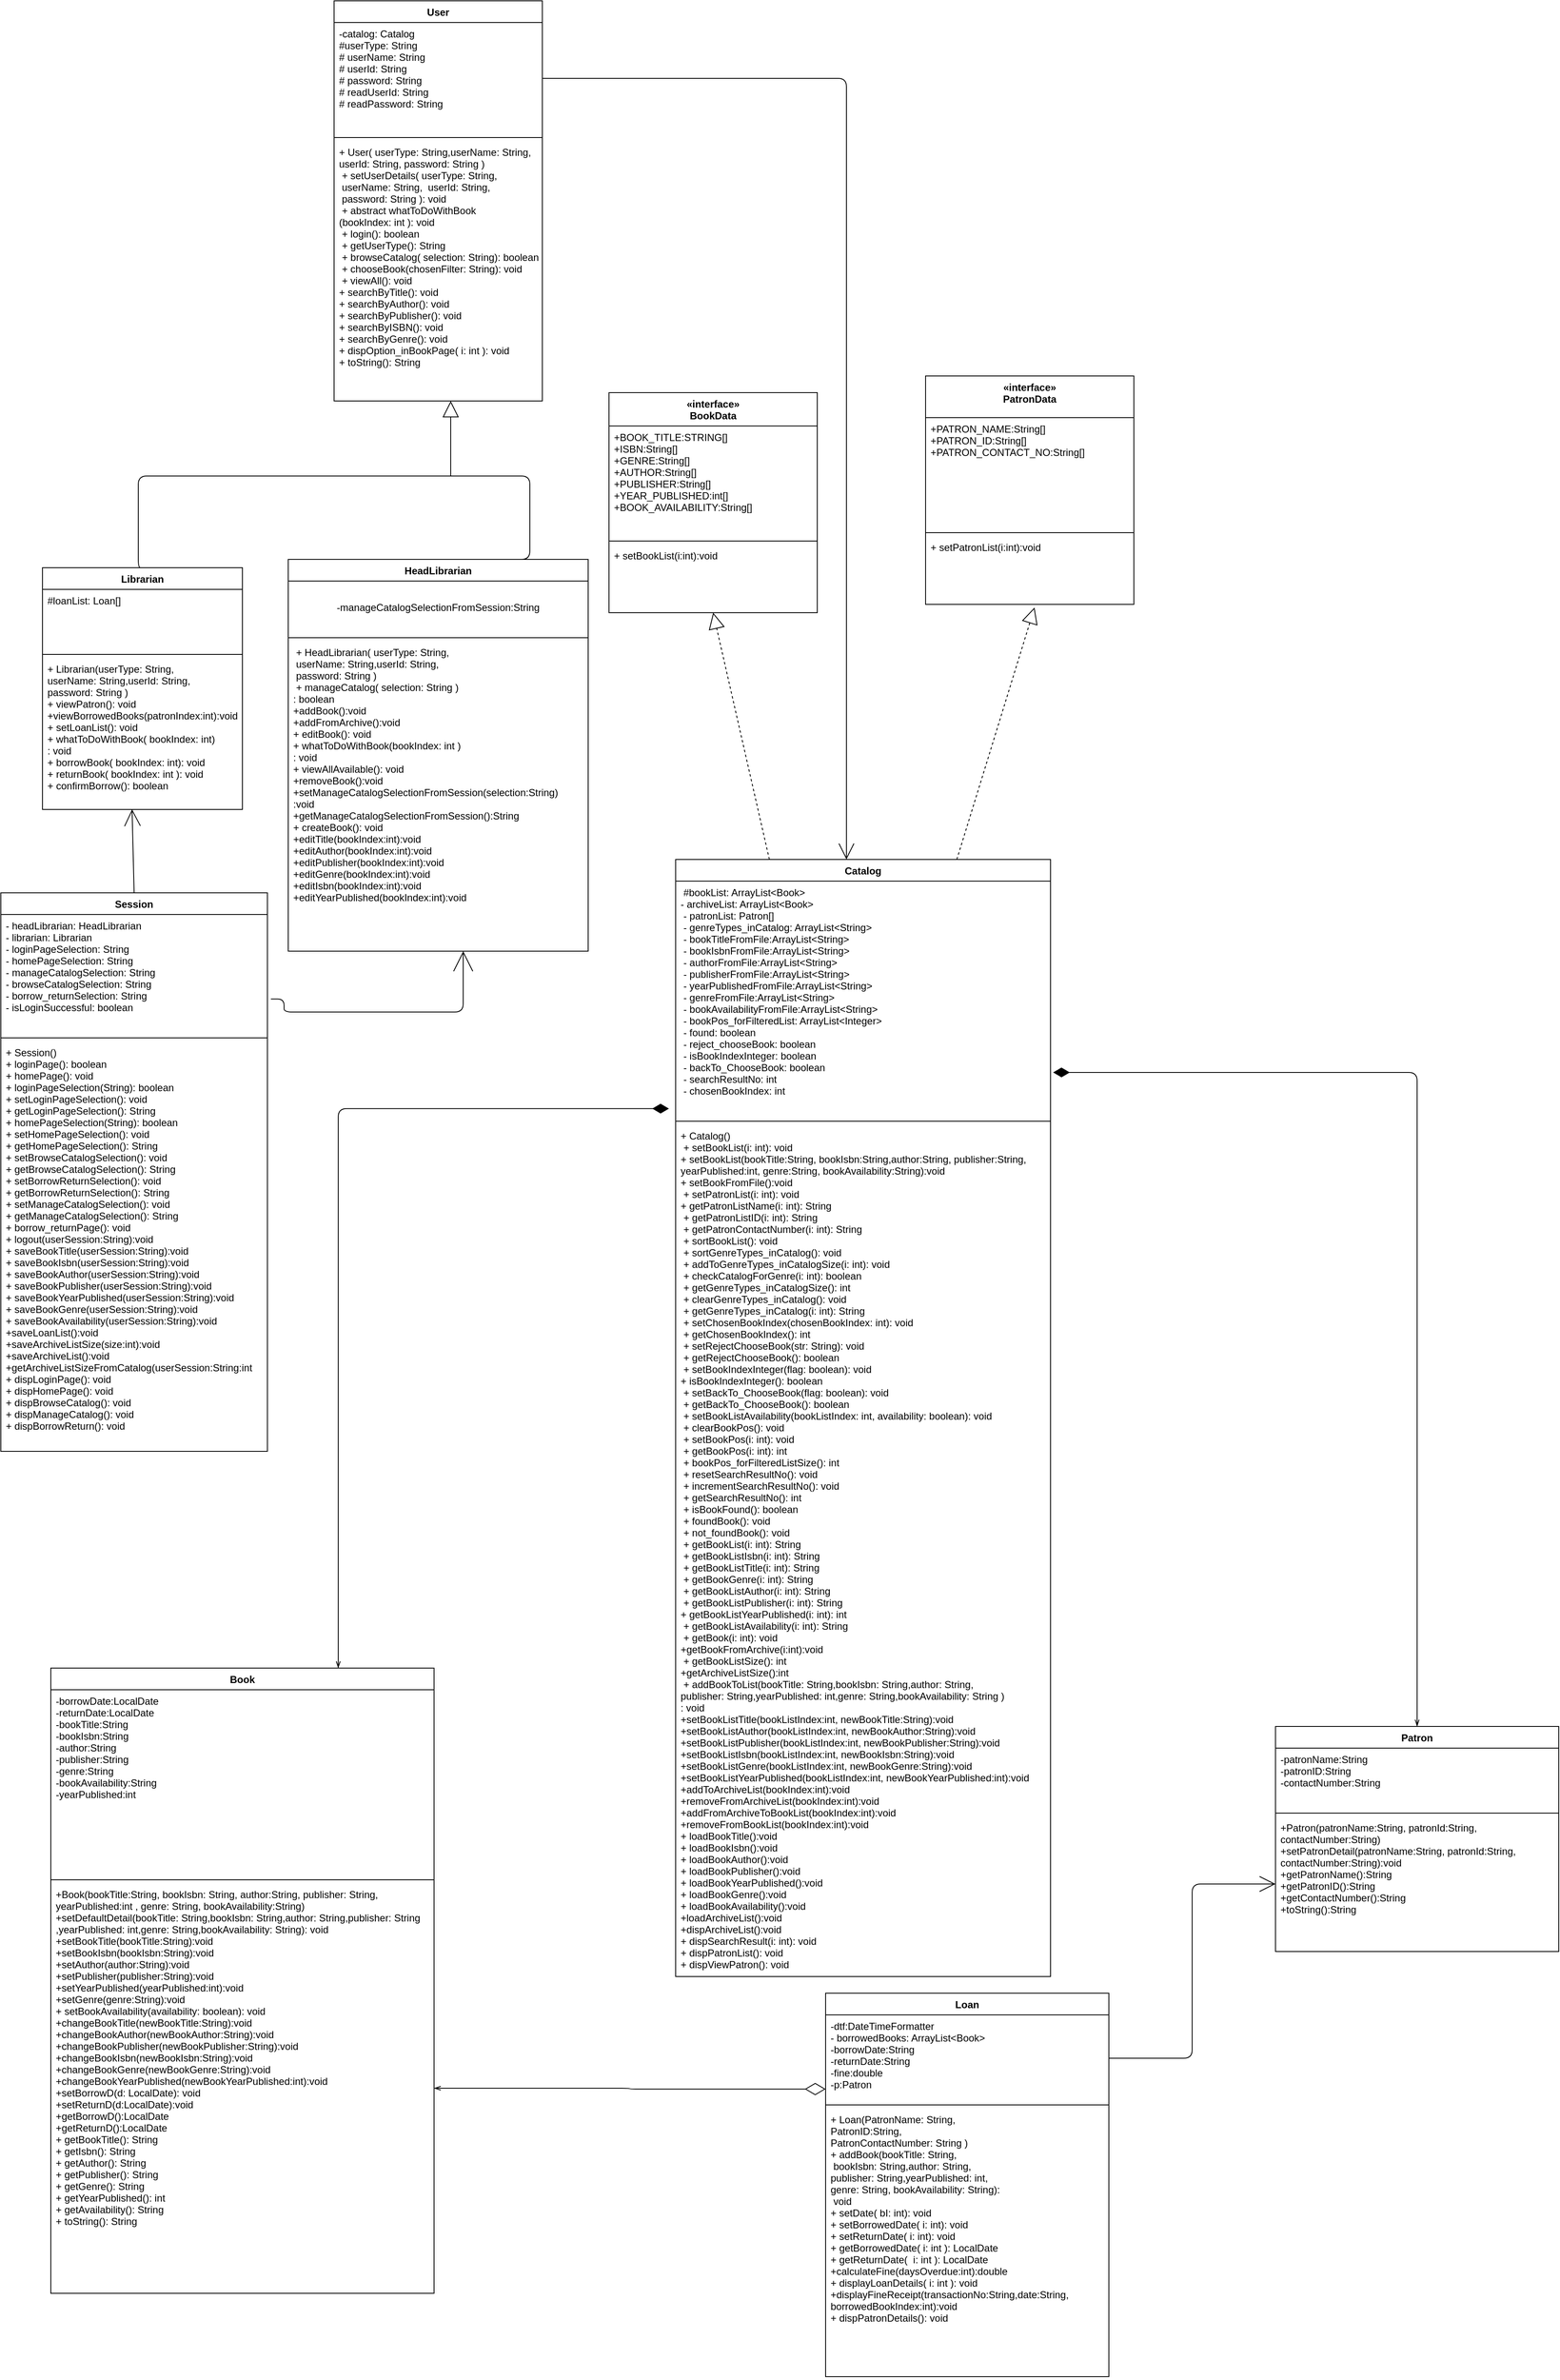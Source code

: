 <mxfile>
    <diagram id="8YS385IrpmPssAD0AtMK" name="Page-1">
        <mxGraphModel dx="857" dy="337" grid="1" gridSize="10" guides="1" tooltips="1" connect="1" arrows="1" fold="1" page="1" pageScale="1" pageWidth="5000" pageHeight="5000" math="0" shadow="0">
            <root>
                <mxCell id="0"/>
                <mxCell id="1" parent="0"/>
                <mxCell id="22" style="edgeStyle=orthogonalEdgeStyle;html=1;exitX=0.75;exitY=0;exitDx=0;exitDy=0;endArrow=diamondThin;endFill=1;endSize=17;startArrow=openThin;startFill=0;entryX=-0.018;entryY=0.961;entryDx=0;entryDy=0;entryPerimeter=0;" parent="1" source="6" target="11" edge="1">
                    <mxGeometry relative="1" as="geometry">
                        <mxPoint x="1640" y="1850" as="targetPoint"/>
                    </mxGeometry>
                </mxCell>
                <mxCell id="6" value="Book" style="swimlane;fontStyle=1;align=center;verticalAlign=top;childLayout=stackLayout;horizontal=1;startSize=26;horizontalStack=0;resizeParent=1;resizeParentMax=0;resizeLast=0;collapsible=1;marginBottom=0;" parent="1" vertex="1">
                    <mxGeometry x="1030" y="2360" width="460" height="750" as="geometry"/>
                </mxCell>
                <mxCell id="7" value="-borrowDate:LocalDate&#10;-returnDate:LocalDate&#10;-bookTitle:String&#10;-bookIsbn:String&#10;-author:String&#10;-publisher:String&#10;-genre:String&#10;-bookAvailability:String&#10;-yearPublished:int" style="text;strokeColor=none;fillColor=none;align=left;verticalAlign=top;spacingLeft=4;spacingRight=4;overflow=hidden;rotatable=0;points=[[0,0.5],[1,0.5]];portConstraint=eastwest;" parent="6" vertex="1">
                    <mxGeometry y="26" width="460" height="224" as="geometry"/>
                </mxCell>
                <mxCell id="8" value="" style="line;strokeWidth=1;fillColor=none;align=left;verticalAlign=middle;spacingTop=-1;spacingLeft=3;spacingRight=3;rotatable=0;labelPosition=right;points=[];portConstraint=eastwest;strokeColor=inherit;" parent="6" vertex="1">
                    <mxGeometry y="250" width="460" height="8" as="geometry"/>
                </mxCell>
                <mxCell id="9" value="+Book(bookTitle:String, bookIsbn: String, author:String, publisher: String, &#10;yearPublished:int , genre: String, bookAvailability:String)&#10;+setDefaultDetail(bookTitle: String,bookIsbn: String,author: String,publisher: String&#10;,yearPublished: int,genre: String,bookAvailability: String): void  &#10;+setBookTitle(bookTitle:String):void&#10;+setBookIsbn(bookIsbn:String):void&#10;+setAuthor(author:String):void&#10;+setPublisher(publisher:String):void&#10;+setYearPublished(yearPublished:int):void&#10;+setGenre(genre:String):void&#10;+ setBookAvailability(availability: boolean): void &#10;+changeBookTitle(newBookTitle:String):void&#10;+changeBookAuthor(newBookAuthor:String):void&#10;+changeBookPublisher(newBookPublisher:String):void&#10;+changeBookIsbn(newBookIsbn:String):void&#10;+changeBookGenre(newBookGenre:String):void&#10;+changeBookYearPublished(newBookYearPublished:int):void&#10;+setBorrowD(d: LocalDate): void&#10;+setReturnD(d:LocalDate):void&#10;+getBorrowD():LocalDate&#10;+getReturnD():LocalDate&#10;+ getBookTitle(): String&#10;+ getIsbn(): String&#10;+ getAuthor(): String&#10;+ getPublisher(): String&#10;+ getGenre(): String &#10;+ getYearPublished(): int&#10;+ getAvailability(): String&#10;+ toString(): String&#10;&#10;" style="text;strokeColor=none;fillColor=none;align=left;verticalAlign=top;spacingLeft=4;spacingRight=4;overflow=hidden;rotatable=0;points=[[0,0.5],[1,0.5]];portConstraint=eastwest;" parent="6" vertex="1">
                    <mxGeometry y="258" width="460" height="492" as="geometry"/>
                </mxCell>
                <mxCell id="27" style="html=1;exitX=0.25;exitY=0;exitDx=0;exitDy=0;endArrow=block;endFill=0;endSize=17;dashed=1;entryX=0.5;entryY=1;entryDx=0;entryDy=0;" parent="1" source="10" target="77" edge="1">
                    <mxGeometry relative="1" as="geometry">
                        <mxPoint x="1840" y="1120" as="targetPoint"/>
                    </mxGeometry>
                </mxCell>
                <mxCell id="28" style="html=1;exitX=0.75;exitY=0;exitDx=0;exitDy=0;endArrow=block;endFill=0;endSize=17;dashed=1;entryX=0.523;entryY=1.046;entryDx=0;entryDy=0;entryPerimeter=0;" parent="1" source="10" target="84" edge="1">
                    <mxGeometry relative="1" as="geometry">
                        <mxPoint x="2220" y="1110" as="targetPoint"/>
                    </mxGeometry>
                </mxCell>
                <mxCell id="10" value="Catalog" style="swimlane;fontStyle=1;align=center;verticalAlign=top;childLayout=stackLayout;horizontal=1;startSize=26;horizontalStack=0;resizeParent=1;resizeParentMax=0;resizeLast=0;collapsible=1;marginBottom=0;" parent="1" vertex="1">
                    <mxGeometry x="1780" y="1390" width="450" height="1340" as="geometry"/>
                </mxCell>
                <mxCell id="11" value=" #bookList: ArrayList&lt;Book&gt; &#10;- archiveList: ArrayList&lt;Book&gt; &#10; - patronList: Patron[]  &#10; - genreTypes_inCatalog: ArrayList&lt;String&gt; &#10; - bookTitleFromFile:ArrayList&lt;String&gt;&#10; - bookIsbnFromFile:ArrayList&lt;String&gt;&#10; - authorFromFile:ArrayList&lt;String&gt;&#10; - publisherFromFile:ArrayList&lt;String&gt;&#10; - yearPublishedFromFile:ArrayList&lt;String&gt;&#10; - genreFromFile:ArrayList&lt;String&gt;&#10; - bookAvailabilityFromFile:ArrayList&lt;String&gt;&#10; - bookPos_forFilteredList: ArrayList&lt;Integer&gt; &#10; - found: boolean        &#10; - reject_chooseBook: boolean &#10; - isBookIndexInteger: boolean &#10; - backTo_ChooseBook: boolean &#10; - searchResultNo: int   &#10; - chosenBookIndex: int" style="text;strokeColor=none;fillColor=none;align=left;verticalAlign=top;spacingLeft=4;spacingRight=4;overflow=hidden;rotatable=0;points=[[0,0.5],[1,0.5]];portConstraint=eastwest;" parent="10" vertex="1">
                    <mxGeometry y="26" width="450" height="284" as="geometry"/>
                </mxCell>
                <mxCell id="12" value="" style="line;strokeWidth=1;fillColor=none;align=left;verticalAlign=middle;spacingTop=-1;spacingLeft=3;spacingRight=3;rotatable=0;labelPosition=right;points=[];portConstraint=eastwest;strokeColor=inherit;" parent="10" vertex="1">
                    <mxGeometry y="310" width="450" height="8" as="geometry"/>
                </mxCell>
                <mxCell id="13" value="+ Catalog()            &#10; + setBookList(i: int): void &#10;+ setBookList(bookTitle:String, bookIsbn:String,author:String, publisher:String,&#10;yearPublished:int, genre:String, bookAvailability:String):void&#10;+ setBookFromFile():void&#10; + setPatronList(i: int): void &#10;+ getPatronListName(i: int): String &#10; + getPatronListID(i: int): String &#10; + getPatronContactNumber(i: int): String &#10; + sortBookList(): void  &#10; + sortGenreTypes_inCatalog(): void &#10; + addToGenreTypes_inCatalogSize(i: int): void &#10; + checkCatalogForGenre(i: int): boolean &#10; + getGenreTypes_inCatalogSize(): int &#10; + clearGenreTypes_inCatalog(): void &#10; + getGenreTypes_inCatalog(i: int): String &#10; + setChosenBookIndex(chosenBookIndex: int): void &#10; + getChosenBookIndex(): int &#10; + setRejectChooseBook(str: String): void &#10; + getRejectChooseBook(): boolean &#10; + setBookIndexInteger(flag: boolean): void &#10;+ isBookIndexInteger(): boolean &#10; + setBackTo_ChooseBook(flag: boolean): void &#10; + getBackTo_ChooseBook(): boolean &#10; + setBookListAvailability(bookListIndex: int, availability: boolean): void &#10; + clearBookPos(): void &#10; + setBookPos(i: int): void &#10; + getBookPos(i: int): int &#10; + bookPos_forFilteredListSize(): int &#10; + resetSearchResultNo(): void &#10; + incrementSearchResultNo(): void &#10; + getSearchResultNo(): int &#10; + isBookFound(): boolean &#10; + foundBook(): void   &#10; + not_foundBook(): void&#10; + getBookList(i: int): String &#10; + getBookListIsbn(i: int): String &#10; + getBookListTitle(i: int): String &#10; + getBookGenre(i: int): String &#10; + getBookListAuthor(i: int): String &#10; + getBookListPublisher(i: int): String &#10;+ getBookListYearPublished(i: int): int &#10; + getBookListAvailability(i: int): String &#10; + getBook(i: int): void &#10;+getBookFromArchive(i:int):void&#10; + getBookListSize(): int&#10;+getArchiveListSize():int&#10; + addBookToList(bookTitle: String,bookIsbn: String,author: String,&#10;publisher: String,yearPublished: int,genre: String,bookAvailability: String )&#10;: void   &#10;+setBookListTitle(bookListIndex:int, newBookTitle:String):void&#10;+setBookListAuthor(bookListIndex:int, newBookAuthor:String):void&#10;+setBookListPublisher(bookListIndex:int, newBookPublisher:String):void&#10;+setBookListIsbn(bookListIndex:int, newBookIsbn:String):void&#10;+setBookListGenre(bookListIndex:int, newBookGenre:String):void&#10;+setBookListYearPublished(bookListIndex:int, newBookYearPublished:int):void&#10;+addToArchiveList(bookIndex:int):void&#10;+removeFromArchiveList(bookIndex:int):void&#10;+addFromArchiveToBookList(bookIndex:int):void&#10;+removeFromBookList(bookIndex:int):void&#10;+ loadBookTitle():void  &#10;+ loadBookIsbn():void  &#10;+ loadBookAuthor():void  &#10;+ loadBookPublisher():void  &#10;+ loadBookYearPublished():void  &#10;+ loadBookGenre():void  &#10;+ loadBookAvailability():void    &#10;+loadArchiveList():void&#10;+dispArchiveList():void     &#10;+ dispSearchResult(i: int): void &#10;+ dispPatronList(): void &#10;+ dispViewPatron(): void " style="text;strokeColor=none;fillColor=none;align=left;verticalAlign=top;spacingLeft=4;spacingRight=4;overflow=hidden;rotatable=0;points=[[0,0.5],[1,0.5]];portConstraint=eastwest;" parent="10" vertex="1">
                    <mxGeometry y="318" width="450" height="1022" as="geometry"/>
                </mxCell>
                <mxCell id="14" value="Loan" style="swimlane;fontStyle=1;align=center;verticalAlign=top;childLayout=stackLayout;horizontal=1;startSize=26;horizontalStack=0;resizeParent=1;resizeParentMax=0;resizeLast=0;collapsible=1;marginBottom=0;" parent="1" vertex="1">
                    <mxGeometry x="1960" y="2750" width="340" height="460" as="geometry"/>
                </mxCell>
                <mxCell id="15" value="-dtf:DateTimeFormatter&#10;- borrowedBooks: ArrayList&lt;Book&gt;&#10;-borrowDate:String&#10;-returnDate:String&#10;-fine:double&#10;-p:Patron" style="text;strokeColor=none;fillColor=none;align=left;verticalAlign=top;spacingLeft=4;spacingRight=4;overflow=hidden;rotatable=0;points=[[0,0.5],[1,0.5]];portConstraint=eastwest;" parent="14" vertex="1">
                    <mxGeometry y="26" width="340" height="104" as="geometry"/>
                </mxCell>
                <mxCell id="16" value="" style="line;strokeWidth=1;fillColor=none;align=left;verticalAlign=middle;spacingTop=-1;spacingLeft=3;spacingRight=3;rotatable=0;labelPosition=right;points=[];portConstraint=eastwest;strokeColor=inherit;" parent="14" vertex="1">
                    <mxGeometry y="130" width="340" height="8" as="geometry"/>
                </mxCell>
                <mxCell id="17" value="+ Loan(PatronName: String, &#10;PatronID:String, &#10;PatronContactNumber: String )&#10;+ addBook(bookTitle: String,&#10; bookIsbn: String,author: String, &#10;publisher: String,yearPublished: int,&#10;genre: String, bookAvailability: String):&#10; void            &#10;+ setDate( bI: int): void &#10;+ setBorrowedDate( i: int): void &#10;+ setReturnDate( i: int): void                                            &#10;+ getBorrowedDate( i: int ): LocalDate &#10;+ getReturnDate(  i: int ): LocalDate &#10;+calculateFine(daysOverdue:int):double&#10;+ displayLoanDetails( i: int ): void&#10;+displayFineReceipt(transactionNo:String,date:String,&#10;borrowedBookIndex:int):void&#10;+ dispPatronDetails(): void    " style="text;strokeColor=none;fillColor=none;align=left;verticalAlign=top;spacingLeft=4;spacingRight=4;overflow=hidden;rotatable=0;points=[[0,0.5],[1,0.5]];portConstraint=eastwest;" parent="14" vertex="1">
                    <mxGeometry y="138" width="340" height="322" as="geometry"/>
                </mxCell>
                <mxCell id="24" style="edgeStyle=orthogonalEdgeStyle;html=1;exitX=0.5;exitY=0;exitDx=0;exitDy=0;entryX=1.007;entryY=0.808;entryDx=0;entryDy=0;entryPerimeter=0;endArrow=diamondThin;endFill=1;endSize=17;startArrow=openThin;startFill=0;" parent="1" source="18" target="11" edge="1">
                    <mxGeometry relative="1" as="geometry"/>
                </mxCell>
                <mxCell id="18" value="Patron" style="swimlane;fontStyle=1;align=center;verticalAlign=top;childLayout=stackLayout;horizontal=1;startSize=26;horizontalStack=0;resizeParent=1;resizeParentMax=0;resizeLast=0;collapsible=1;marginBottom=0;" parent="1" vertex="1">
                    <mxGeometry x="2500" y="2430" width="340" height="270" as="geometry"/>
                </mxCell>
                <mxCell id="19" value="-patronName:String&#10;-patronID:String&#10;-contactNumber:String&#10;" style="text;strokeColor=none;fillColor=none;align=left;verticalAlign=top;spacingLeft=4;spacingRight=4;overflow=hidden;rotatable=0;points=[[0,0.5],[1,0.5]];portConstraint=eastwest;" parent="18" vertex="1">
                    <mxGeometry y="26" width="340" height="74" as="geometry"/>
                </mxCell>
                <mxCell id="20" value="" style="line;strokeWidth=1;fillColor=none;align=left;verticalAlign=middle;spacingTop=-1;spacingLeft=3;spacingRight=3;rotatable=0;labelPosition=right;points=[];portConstraint=eastwest;strokeColor=inherit;" parent="18" vertex="1">
                    <mxGeometry y="100" width="340" height="8" as="geometry"/>
                </mxCell>
                <mxCell id="21" value="+Patron(patronName:String, patronId:String,&#10;contactNumber:String)&#10;+setPatronDetail(patronName:String, patronId:String,&#10;contactNumber:String):void&#10;+getPatronName():String&#10;+getPatronID():String&#10;+getContactNumber():String&#10;+toString():String" style="text;strokeColor=none;fillColor=none;align=left;verticalAlign=top;spacingLeft=4;spacingRight=4;overflow=hidden;rotatable=0;points=[[0,0.5],[1,0.5]];portConstraint=eastwest;" parent="18" vertex="1">
                    <mxGeometry y="108" width="340" height="162" as="geometry"/>
                </mxCell>
                <mxCell id="29" value="User" style="swimlane;fontStyle=1;align=center;verticalAlign=top;childLayout=stackLayout;horizontal=1;startSize=26;horizontalStack=0;resizeParent=1;resizeParentMax=0;resizeLast=0;collapsible=1;marginBottom=0;" parent="1" vertex="1">
                    <mxGeometry x="1370" y="360" width="250" height="480" as="geometry"/>
                </mxCell>
                <mxCell id="30" value="-catalog: Catalog     &#10;#userType: String     &#10;# userName: String     &#10;# userId: String       &#10;# password: String     &#10;# readUserId: String  &#10;# readPassword: String " style="text;strokeColor=none;fillColor=none;align=left;verticalAlign=top;spacingLeft=4;spacingRight=4;overflow=hidden;rotatable=0;points=[[0,0.5],[1,0.5]];portConstraint=eastwest;" parent="29" vertex="1">
                    <mxGeometry y="26" width="250" height="134" as="geometry"/>
                </mxCell>
                <mxCell id="31" value="" style="line;strokeWidth=1;fillColor=none;align=left;verticalAlign=middle;spacingTop=-1;spacingLeft=3;spacingRight=3;rotatable=0;labelPosition=right;points=[];portConstraint=eastwest;strokeColor=inherit;" parent="29" vertex="1">
                    <mxGeometry y="160" width="250" height="8" as="geometry"/>
                </mxCell>
                <mxCell id="32" value="+ User( userType: String,userName: String, &#10;userId: String, password: String )                      &#10; + setUserDetails( userType: String,&#10; userName: String,  userId: String,&#10; password: String ): void                &#10; + abstract whatToDoWithBook&#10;(bookIndex: int ): void                &#10; + login(): boolean    &#10; + getUserType(): String &#10; + browseCatalog( selection: String): boolean             &#10; + chooseBook(chosenFilter: String): void                &#10; + viewAll(): void       &#10;+ searchByTitle(): void &#10;+ searchByAuthor(): void&#10;+ searchByPublisher(): void &#10;+ searchByISBN(): void &#10;+ searchByGenre(): void&#10;+ dispOption_inBookPage( i: int ): void                &#10;+ toString(): String   " style="text;strokeColor=none;fillColor=none;align=left;verticalAlign=top;spacingLeft=4;spacingRight=4;overflow=hidden;rotatable=0;points=[[0,0.5],[1,0.5]];portConstraint=eastwest;" parent="29" vertex="1">
                    <mxGeometry y="168" width="250" height="312" as="geometry"/>
                </mxCell>
                <mxCell id="41" style="edgeStyle=elbowEdgeStyle;html=1;endArrow=block;endFill=0;endSize=17;" parent="1" target="32" edge="1">
                    <mxGeometry relative="1" as="geometry">
                        <mxPoint x="1510" y="930" as="sourcePoint"/>
                        <mxPoint x="1450" y="740" as="targetPoint"/>
                        <Array as="points"/>
                    </mxGeometry>
                </mxCell>
                <mxCell id="71" style="edgeStyle=orthogonalEdgeStyle;html=1;exitX=0.5;exitY=0;exitDx=0;exitDy=0;endArrow=none;endFill=0;" parent="1" source="33" edge="1">
                    <mxGeometry relative="1" as="geometry">
                        <mxPoint x="1510" y="930.0" as="targetPoint"/>
                        <Array as="points">
                            <mxPoint x="1605" y="930"/>
                        </Array>
                    </mxGeometry>
                </mxCell>
                <mxCell id="33" value="HeadLibrarian" style="swimlane;fontStyle=1;align=center;verticalAlign=top;childLayout=stackLayout;horizontal=1;startSize=26;horizontalStack=0;resizeParent=1;resizeParentMax=0;resizeLast=0;collapsible=1;marginBottom=0;" parent="1" vertex="1">
                    <mxGeometry x="1315" y="1030" width="360" height="470" as="geometry"/>
                </mxCell>
                <mxCell id="72" value="-manageCatalogSelectionFromSession:String" style="text;strokeColor=none;align=center;fillColor=none;html=1;verticalAlign=middle;whiteSpace=wrap;rounded=0;" parent="33" vertex="1">
                    <mxGeometry y="26" width="360" height="64" as="geometry"/>
                </mxCell>
                <mxCell id="35" value="" style="line;strokeWidth=1;fillColor=none;align=left;verticalAlign=middle;spacingTop=-1;spacingLeft=3;spacingRight=3;rotatable=0;labelPosition=right;points=[];portConstraint=eastwest;strokeColor=inherit;" parent="33" vertex="1">
                    <mxGeometry y="90" width="360" height="8" as="geometry"/>
                </mxCell>
                <mxCell id="36" value=" + HeadLibrarian( userType: String, &#10; userName: String,userId: String,   &#10; password: String )                  &#10; + manageCatalog( selection: String )&#10;: boolean&#10;+addBook():void&#10;+addFromArchive():void           &#10;+ editBook(): void   &#10;+ whatToDoWithBook(bookIndex: int )&#10;: void               &#10;+ viewAllAvailable(): void &#10;+removeBook():void&#10;+setManageCatalogSelectionFromSession(selection:String)&#10;:void&#10;+getManageCatalogSelectionFromSession():String&#10;+ createBook(): void &#10;+editTitle(bookIndex:int):void&#10;+editAuthor(bookIndex:int):void&#10;+editPublisher(bookIndex:int):void&#10;+editGenre(bookIndex:int):void&#10;+editIsbn(bookIndex:int):void&#10;+editYearPublished(bookIndex:int):void&#10;" style="text;strokeColor=none;fillColor=none;align=left;verticalAlign=top;spacingLeft=4;spacingRight=4;overflow=hidden;rotatable=0;points=[[0,0.5],[1,0.5]];portConstraint=eastwest;" parent="33" vertex="1">
                    <mxGeometry y="98" width="360" height="372" as="geometry"/>
                </mxCell>
                <mxCell id="43" style="edgeStyle=elbowEdgeStyle;html=1;exitX=0.5;exitY=0;exitDx=0;exitDy=0;endArrow=none;endFill=0;endSize=17;" parent="1" source="37" edge="1">
                    <mxGeometry relative="1" as="geometry">
                        <mxPoint x="1510" y="930" as="targetPoint"/>
                        <Array as="points">
                            <mxPoint x="1135" y="1010"/>
                            <mxPoint x="1260" y="990"/>
                            <mxPoint x="1330" y="1020"/>
                        </Array>
                    </mxGeometry>
                </mxCell>
                <mxCell id="37" value="Librarian" style="swimlane;fontStyle=1;align=center;verticalAlign=top;childLayout=stackLayout;horizontal=1;startSize=26;horizontalStack=0;resizeParent=1;resizeParentMax=0;resizeLast=0;collapsible=1;marginBottom=0;" parent="1" vertex="1">
                    <mxGeometry x="1020" y="1040" width="240" height="290" as="geometry"/>
                </mxCell>
                <mxCell id="38" value="#loanList: Loan[]" style="text;strokeColor=none;fillColor=none;align=left;verticalAlign=top;spacingLeft=4;spacingRight=4;overflow=hidden;rotatable=0;points=[[0,0.5],[1,0.5]];portConstraint=eastwest;" parent="37" vertex="1">
                    <mxGeometry y="26" width="240" height="74" as="geometry"/>
                </mxCell>
                <mxCell id="39" value="" style="line;strokeWidth=1;fillColor=none;align=left;verticalAlign=middle;spacingTop=-1;spacingLeft=3;spacingRight=3;rotatable=0;labelPosition=right;points=[];portConstraint=eastwest;strokeColor=inherit;" parent="37" vertex="1">
                    <mxGeometry y="100" width="240" height="8" as="geometry"/>
                </mxCell>
                <mxCell id="40" value="+ Librarian(userType: String, &#10;userName: String,userId: String, &#10;password: String )                  &#10;+ viewPatron(): void&#10;+viewBorrowedBooks(patronIndex:int):void &#10;+ setLoanList(): void &#10;+ whatToDoWithBook( bookIndex: int)&#10;: void  &#10;+ borrowBook( bookIndex: int): void  &#10;+ returnBook( bookIndex: int ): void    &#10;+ confirmBorrow(): boolean " style="text;strokeColor=none;fillColor=none;align=left;verticalAlign=top;spacingLeft=4;spacingRight=4;overflow=hidden;rotatable=0;points=[[0,0.5],[1,0.5]];portConstraint=eastwest;" parent="37" vertex="1">
                    <mxGeometry y="108" width="240" height="182" as="geometry"/>
                </mxCell>
                <mxCell id="44" style="edgeStyle=elbowEdgeStyle;html=1;exitX=1;exitY=0.5;exitDx=0;exitDy=0;endArrow=open;endFill=0;endSize=17;" parent="1" source="30" edge="1">
                    <mxGeometry relative="1" as="geometry">
                        <mxPoint x="1985" y="1390" as="targetPoint"/>
                        <Array as="points">
                            <mxPoint x="1985" y="1470"/>
                        </Array>
                    </mxGeometry>
                </mxCell>
                <mxCell id="47" style="edgeStyle=elbowEdgeStyle;html=1;exitX=1;exitY=0.5;exitDx=0;exitDy=0;entryX=0;entryY=0.25;entryDx=0;entryDy=0;endArrow=diamondThin;endFill=0;endSize=22;startArrow=openThin;startFill=0;" parent="1" source="9" target="14" edge="1">
                    <mxGeometry relative="1" as="geometry"/>
                </mxCell>
                <mxCell id="48" style="edgeStyle=elbowEdgeStyle;html=1;exitX=0;exitY=0.5;exitDx=0;exitDy=0;entryX=1;entryY=0.5;entryDx=0;entryDy=0;endArrow=none;endFill=0;endSize=17;startArrow=open;startFill=0;startSize=17;" parent="1" source="21" target="15" edge="1">
                    <mxGeometry relative="1" as="geometry"/>
                </mxCell>
                <mxCell id="49" value="Session" style="swimlane;fontStyle=1;align=center;verticalAlign=top;childLayout=stackLayout;horizontal=1;startSize=26;horizontalStack=0;resizeParent=1;resizeParentMax=0;resizeLast=0;collapsible=1;marginBottom=0;" parent="1" vertex="1">
                    <mxGeometry x="970" y="1430" width="320" height="670" as="geometry"/>
                </mxCell>
                <mxCell id="50" value="- headLibrarian: HeadLibrarian &#10;- librarian: Librarian &#10;- loginPageSelection: String &#10;- homePageSelection: String &#10;- manageCatalogSelection: String &#10;- browseCatalogSelection: String &#10;- borrow_returnSelection: String&#10;- isLoginSuccessful: boolean" style="text;strokeColor=none;fillColor=none;align=left;verticalAlign=top;spacingLeft=4;spacingRight=4;overflow=hidden;rotatable=0;points=[[0,0.5],[1,0.5]];portConstraint=eastwest;" parent="49" vertex="1">
                    <mxGeometry y="26" width="320" height="144" as="geometry"/>
                </mxCell>
                <mxCell id="51" value="" style="line;strokeWidth=1;fillColor=none;align=left;verticalAlign=middle;spacingTop=-1;spacingLeft=3;spacingRight=3;rotatable=0;labelPosition=right;points=[];portConstraint=eastwest;strokeColor=inherit;" parent="49" vertex="1">
                    <mxGeometry y="170" width="320" height="8" as="geometry"/>
                </mxCell>
                <mxCell id="52" value="+ Session()           &#10;+ loginPage(): boolean&#10;+ homePage(): void     &#10;+ loginPageSelection(String): boolean &#10;+ setLoginPageSelection(): void &#10;+ getLoginPageSelection(): String &#10;+ homePageSelection(String): boolean &#10;+ setHomePageSelection(): void &#10;+ getHomePageSelection(): String &#10;+ setBrowseCatalogSelection(): void &#10;+ getBrowseCatalogSelection(): String &#10;+ setBorrowReturnSelection(): void &#10;+ getBorrowReturnSelection(): String &#10;+ setManageCatalogSelection(): void &#10;+ getManageCatalogSelection(): String &#10;+ borrow_returnPage(): void &#10;+ logout(userSession:String):void&#10;+ saveBookTitle(userSession:String):void&#10;+ saveBookIsbn(userSession:String):void&#10;+ saveBookAuthor(userSession:String):void&#10;+ saveBookPublisher(userSession:String):void&#10;+ saveBookYearPublished(userSession:String):void&#10;+ saveBookGenre(userSession:String):void&#10;+ saveBookAvailability(userSession:String):void&#10;+saveLoanList():void&#10;+saveArchiveListSize(size:int):void&#10;+saveArchiveList():void&#10;+getArchiveListSizeFromCatalog(userSession:String:int&#10;+ dispLoginPage(): void &#10;+ dispHomePage(): void &#10;+ dispBrowseCatalog(): void&#10;+ dispManageCatalog(): void&#10;+ dispBorrowReturn(): void" style="text;strokeColor=none;fillColor=none;align=left;verticalAlign=top;spacingLeft=4;spacingRight=4;overflow=hidden;rotatable=0;points=[[0,0.5],[1,0.5]];portConstraint=eastwest;" parent="49" vertex="1">
                    <mxGeometry y="178" width="320" height="492" as="geometry"/>
                </mxCell>
                <mxCell id="54" style="edgeStyle=orthogonalEdgeStyle;html=1;startArrow=none;startFill=0;endArrow=open;endFill=0;startSize=17;endSize=22;exitX=1.013;exitY=0.704;exitDx=0;exitDy=0;exitPerimeter=0;" parent="1" source="50" target="36" edge="1">
                    <mxGeometry relative="1" as="geometry">
                        <mxPoint x="1600" y="1350" as="targetPoint"/>
                        <Array as="points">
                            <mxPoint x="1310" y="1557"/>
                            <mxPoint x="1310" y="1573"/>
                            <mxPoint x="1525" y="1573"/>
                        </Array>
                        <mxPoint x="1310" y="1540" as="sourcePoint"/>
                    </mxGeometry>
                </mxCell>
                <mxCell id="70" value="" style="endArrow=open;html=1;exitX=0.5;exitY=0;exitDx=0;exitDy=0;entryX=0.448;entryY=0.999;entryDx=0;entryDy=0;entryPerimeter=0;endFill=0;endSize=18;" parent="1" source="49" target="40" edge="1">
                    <mxGeometry width="50" height="50" relative="1" as="geometry">
                        <mxPoint x="1300" y="1140" as="sourcePoint"/>
                        <mxPoint x="1350" y="1090" as="targetPoint"/>
                    </mxGeometry>
                </mxCell>
                <mxCell id="77" value="«interface»&#10;BookData" style="swimlane;fontStyle=1;align=center;verticalAlign=top;childLayout=stackLayout;horizontal=1;startSize=40;horizontalStack=0;resizeParent=1;resizeParentMax=0;resizeLast=0;collapsible=1;marginBottom=0;" parent="1" vertex="1">
                    <mxGeometry x="1700" y="830" width="250" height="264" as="geometry">
                        <mxRectangle x="1710" y="470" width="100" height="40" as="alternateBounds"/>
                    </mxGeometry>
                </mxCell>
                <mxCell id="78" value="+BOOK_TITLE:STRING[]&#10;+ISBN:String[]&#10;+GENRE:String[]&#10;+AUTHOR:String[]&#10;+PUBLISHER:String[]&#10;+YEAR_PUBLISHED:int[]&#10;+BOOK_AVAILABILITY:String[]&#10;&#10;" style="text;strokeColor=none;fillColor=none;align=left;verticalAlign=top;spacingLeft=4;spacingRight=4;overflow=hidden;rotatable=0;points=[[0,0.5],[1,0.5]];portConstraint=eastwest;" parent="77" vertex="1">
                    <mxGeometry y="40" width="250" height="134" as="geometry"/>
                </mxCell>
                <mxCell id="79" value="" style="line;strokeWidth=1;fillColor=none;align=left;verticalAlign=middle;spacingTop=-1;spacingLeft=3;spacingRight=3;rotatable=0;labelPosition=right;points=[];portConstraint=eastwest;strokeColor=inherit;" parent="77" vertex="1">
                    <mxGeometry y="174" width="250" height="8" as="geometry"/>
                </mxCell>
                <mxCell id="80" value="+ setBookList(i:int):void " style="text;strokeColor=none;fillColor=none;align=left;verticalAlign=top;spacingLeft=4;spacingRight=4;overflow=hidden;rotatable=0;points=[[0,0.5],[1,0.5]];portConstraint=eastwest;" parent="77" vertex="1">
                    <mxGeometry y="182" width="250" height="82" as="geometry"/>
                </mxCell>
                <mxCell id="81" value="«interface»&#10;PatronData" style="swimlane;fontStyle=1;align=center;verticalAlign=top;childLayout=stackLayout;horizontal=1;startSize=50;horizontalStack=0;resizeParent=1;resizeParentMax=0;resizeLast=0;collapsible=1;marginBottom=0;" parent="1" vertex="1">
                    <mxGeometry x="2080" y="810" width="250" height="274" as="geometry">
                        <mxRectangle x="1710" y="470" width="100" height="40" as="alternateBounds"/>
                    </mxGeometry>
                </mxCell>
                <mxCell id="82" value="+PATRON_NAME:String[]&#10;+PATRON_ID:String[]&#10;+PATRON_CONTACT_NO:String[]&#10;&#10;" style="text;strokeColor=none;fillColor=none;align=left;verticalAlign=top;spacingLeft=4;spacingRight=4;overflow=hidden;rotatable=0;points=[[0,0.5],[1,0.5]];portConstraint=eastwest;" parent="81" vertex="1">
                    <mxGeometry y="50" width="250" height="134" as="geometry"/>
                </mxCell>
                <mxCell id="83" value="" style="line;strokeWidth=1;fillColor=none;align=left;verticalAlign=middle;spacingTop=-1;spacingLeft=3;spacingRight=3;rotatable=0;labelPosition=right;points=[];portConstraint=eastwest;strokeColor=inherit;" parent="81" vertex="1">
                    <mxGeometry y="184" width="250" height="8" as="geometry"/>
                </mxCell>
                <mxCell id="84" value="+ setPatronList(i:int):void " style="text;strokeColor=none;fillColor=none;align=left;verticalAlign=top;spacingLeft=4;spacingRight=4;overflow=hidden;rotatable=0;points=[[0,0.5],[1,0.5]];portConstraint=eastwest;" parent="81" vertex="1">
                    <mxGeometry y="192" width="250" height="82" as="geometry"/>
                </mxCell>
            </root>
        </mxGraphModel>
    </diagram>
</mxfile>